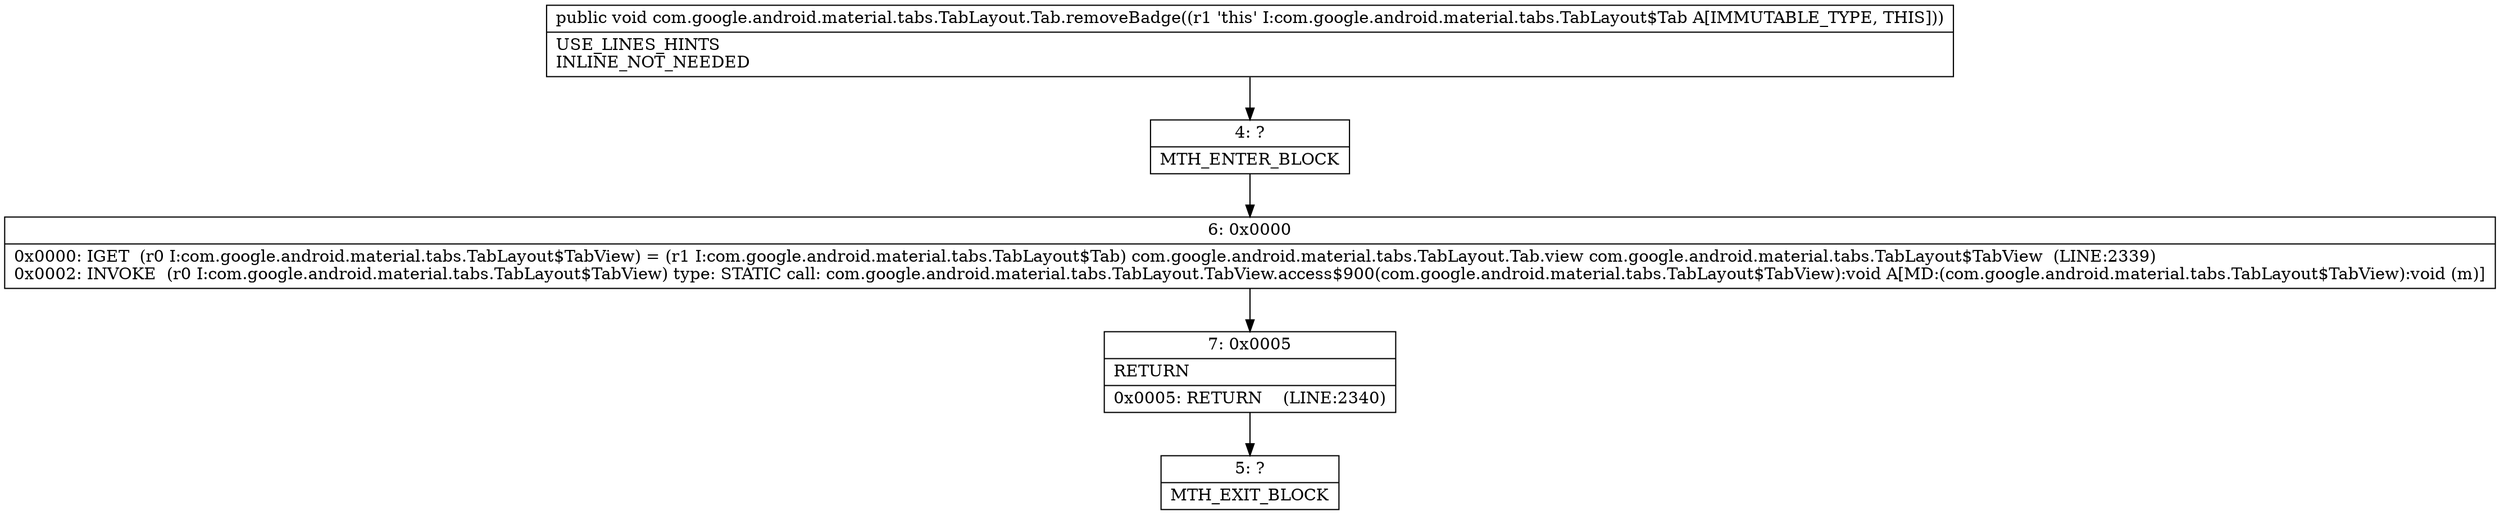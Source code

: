 digraph "CFG forcom.google.android.material.tabs.TabLayout.Tab.removeBadge()V" {
Node_4 [shape=record,label="{4\:\ ?|MTH_ENTER_BLOCK\l}"];
Node_6 [shape=record,label="{6\:\ 0x0000|0x0000: IGET  (r0 I:com.google.android.material.tabs.TabLayout$TabView) = (r1 I:com.google.android.material.tabs.TabLayout$Tab) com.google.android.material.tabs.TabLayout.Tab.view com.google.android.material.tabs.TabLayout$TabView  (LINE:2339)\l0x0002: INVOKE  (r0 I:com.google.android.material.tabs.TabLayout$TabView) type: STATIC call: com.google.android.material.tabs.TabLayout.TabView.access$900(com.google.android.material.tabs.TabLayout$TabView):void A[MD:(com.google.android.material.tabs.TabLayout$TabView):void (m)]\l}"];
Node_7 [shape=record,label="{7\:\ 0x0005|RETURN\l|0x0005: RETURN    (LINE:2340)\l}"];
Node_5 [shape=record,label="{5\:\ ?|MTH_EXIT_BLOCK\l}"];
MethodNode[shape=record,label="{public void com.google.android.material.tabs.TabLayout.Tab.removeBadge((r1 'this' I:com.google.android.material.tabs.TabLayout$Tab A[IMMUTABLE_TYPE, THIS]))  | USE_LINES_HINTS\lINLINE_NOT_NEEDED\l}"];
MethodNode -> Node_4;Node_4 -> Node_6;
Node_6 -> Node_7;
Node_7 -> Node_5;
}

